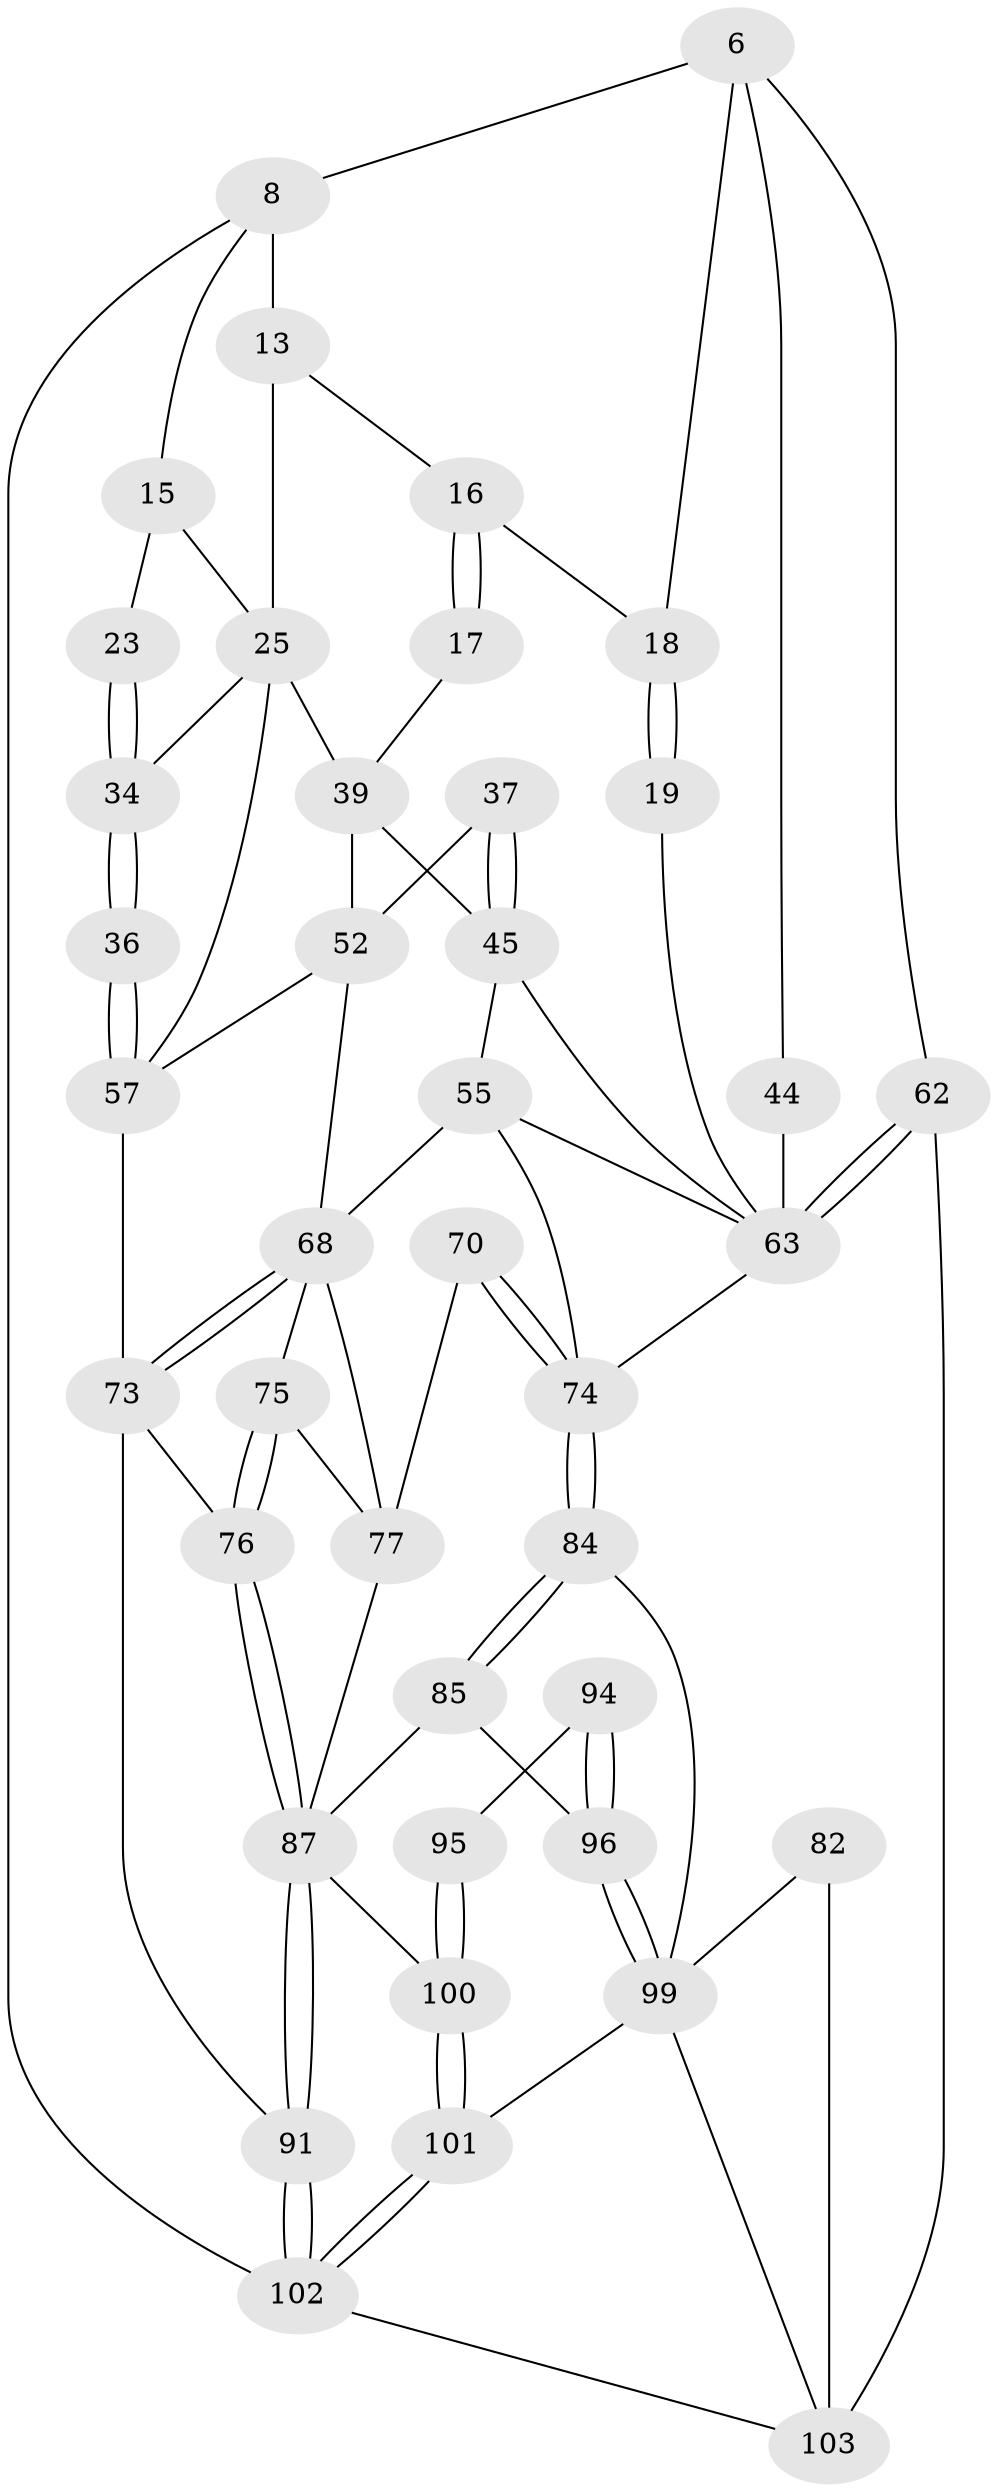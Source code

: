 // original degree distribution, {3: 0.038834951456310676, 4: 0.24271844660194175, 5: 0.46601941747572817, 6: 0.2524271844660194}
// Generated by graph-tools (version 1.1) at 2025/07/03/04/25 22:07:03]
// undirected, 41 vertices, 88 edges
graph export_dot {
graph [start="1"]
  node [color=gray90,style=filled];
  6 [pos="+1+0",super="+5"];
  8 [pos="+0+0",super="+7"];
  13 [pos="+0.10148956672281179+0.05664676851957599",super="+12"];
  15 [pos="+0+0"];
  16 [pos="+0.48662288627321515+0.18487824203175005",super="+2+10"];
  17 [pos="+0.44312259586227204+0.20185746292523585"];
  18 [pos="+0.6580701477734486+0.2139327640954593",super="+3+4"];
  19 [pos="+0.7567724599362798+0.29390464002441585"];
  23 [pos="+0+0.19122638411031248"];
  25 [pos="+0.0619722417265478+0.35688525562683465",super="+24"];
  34 [pos="+0+0.3435100477067721",super="+26+22"];
  36 [pos="+0+0.46649478490257185"];
  37 [pos="+0.45974868738137886+0.40229635826123417"];
  39 [pos="+0.22921290645926115+0.45702911906884713",super="+33"];
  44 [pos="+1+0.3444866920666875"];
  45 [pos="+0.4866505487823826+0.4409420733875594",super="+30+31"];
  52 [pos="+0.3366605231554304+0.5478333558439996",super="+38+41"];
  55 [pos="+0.6124598140930222+0.5620616528409156",super="+53+50"];
  57 [pos="+0+0.7862243019247265",super="+42+35"];
  62 [pos="+0.9485998861875983+0.7618187023788019",super="+61"];
  63 [pos="+0.7776951781186173+0.645329192321237",super="+54+47"];
  68 [pos="+0.1904429088126319+0.5798523553351246",super="+67"];
  70 [pos="+0.4555077995176599+0.6878552232062036"];
  73 [pos="+0.12386063663090315+0.7099255138147736",super="+58"];
  74 [pos="+0.5890732729230392+0.7236646742006956",super="+64+65+69"];
  75 [pos="+0.25165963139126274+0.7252337378517981"];
  76 [pos="+0.2166394788032904+0.7838763273515245"];
  77 [pos="+0.31746285455017037+0.7197511290140711",super="+72"];
  82 [pos="+0.7941725739169041+0.8513734656019148"];
  84 [pos="+0.5917725917476195+0.7421819094893187"];
  85 [pos="+0.5443326697199421+0.8121818185372753"];
  87 [pos="+0.21063192275296044+0.8432965113982426",super="+86+80+79"];
  91 [pos="+0.184512825588436+0.85966500659476",super="+59"];
  94 [pos="+0.5144554856962288+0.865571134584157"];
  95 [pos="+0.4082227779160352+0.8834446360345372"];
  96 [pos="+0.5350359331924875+0.9967522310023927",super="+89+90"];
  99 [pos="+0.5296461749968024+1",super="+98+97"];
  100 [pos="+0.3898320768757002+1",super="+93+92"];
  101 [pos="+0.3909001414237267+1"];
  102 [pos="+0.3169331781967592+1",super="+60"];
  103 [pos="+0.8838160841122653+1",super="+81"];
  6 -- 44;
  6 -- 8;
  6 -- 62;
  6 -- 18;
  8 -- 13 [weight=2];
  8 -- 15;
  8 -- 102;
  13 -- 25 [weight=2];
  13 -- 16;
  15 -- 23;
  15 -- 25;
  16 -- 17 [weight=2];
  16 -- 17;
  16 -- 18 [weight=2];
  17 -- 39;
  18 -- 19 [weight=2];
  18 -- 19;
  19 -- 63;
  23 -- 34 [weight=2];
  23 -- 34;
  25 -- 34 [weight=2];
  25 -- 57;
  25 -- 39;
  34 -- 36;
  34 -- 36;
  36 -- 57 [weight=2];
  36 -- 57;
  37 -- 45 [weight=2];
  37 -- 45;
  37 -- 52;
  39 -- 45;
  39 -- 52 [weight=2];
  44 -- 63 [weight=2];
  45 -- 55;
  45 -- 63;
  52 -- 57;
  52 -- 68 [weight=2];
  55 -- 74 [weight=3];
  55 -- 68;
  55 -- 63;
  57 -- 73;
  62 -- 63 [weight=2];
  62 -- 63;
  62 -- 103 [weight=2];
  63 -- 74;
  68 -- 73;
  68 -- 73;
  68 -- 75;
  68 -- 77;
  70 -- 74 [weight=2];
  70 -- 74;
  70 -- 77;
  73 -- 76;
  73 -- 91;
  74 -- 84;
  74 -- 84;
  75 -- 76;
  75 -- 76;
  75 -- 77;
  76 -- 87;
  76 -- 87;
  77 -- 87 [weight=2];
  82 -- 103;
  82 -- 99 [weight=2];
  84 -- 85;
  84 -- 85;
  84 -- 99;
  85 -- 96;
  85 -- 87;
  87 -- 91;
  87 -- 91;
  87 -- 100 [weight=2];
  91 -- 102 [weight=2];
  91 -- 102;
  94 -- 95;
  94 -- 96 [weight=2];
  94 -- 96;
  95 -- 100 [weight=2];
  95 -- 100;
  96 -- 99 [weight=2];
  96 -- 99;
  99 -- 101;
  99 -- 103;
  100 -- 101;
  100 -- 101;
  101 -- 102;
  101 -- 102;
  102 -- 103;
}
